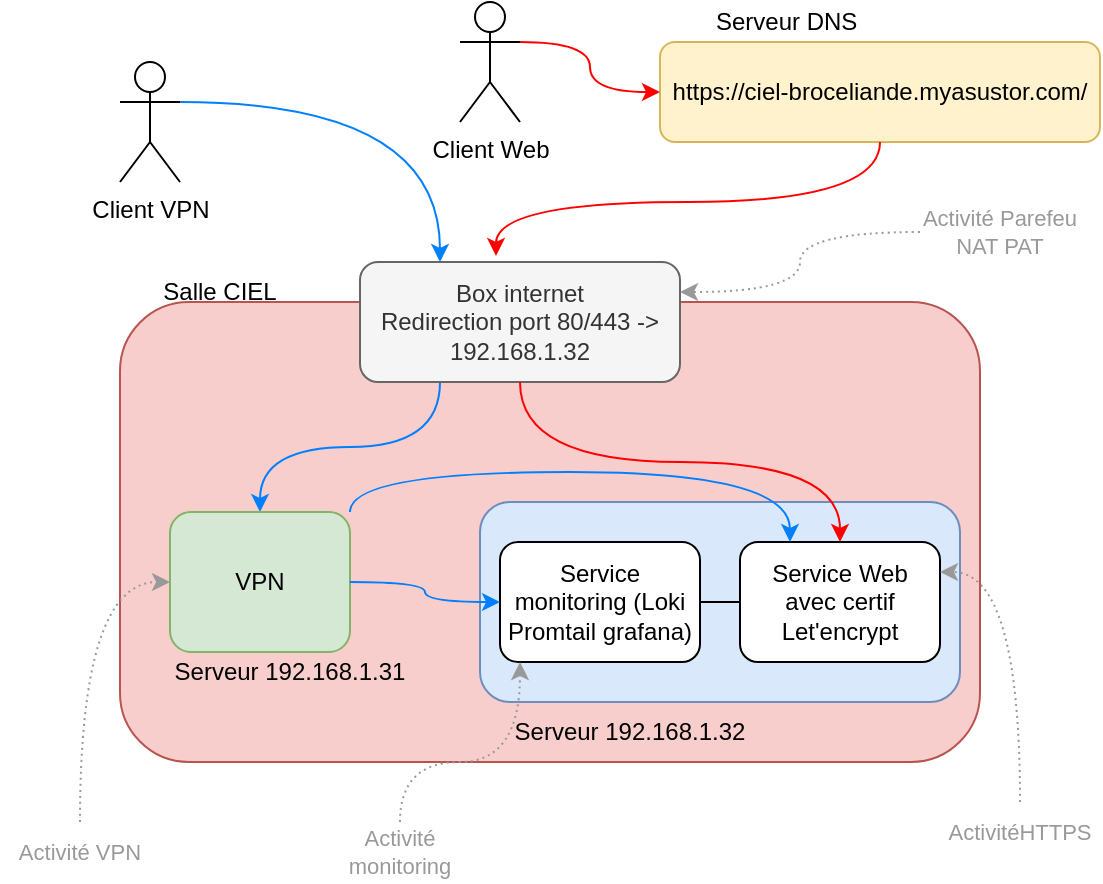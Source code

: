 <mxfile version="27.0.9">
  <diagram name="Page-1" id="F6rTub8u3rXOZypHAYAM">
    <mxGraphModel dx="1426" dy="875" grid="1" gridSize="10" guides="1" tooltips="1" connect="1" arrows="1" fold="1" page="1" pageScale="1" pageWidth="827" pageHeight="1169" math="0" shadow="0">
      <root>
        <mxCell id="0" />
        <mxCell id="1" parent="0" />
        <mxCell id="865cqsAQzJ0cCNuxNjLx-1" value="" style="rounded=1;whiteSpace=wrap;html=1;fillColor=#f8cecc;strokeColor=#b85450;" parent="1" vertex="1">
          <mxGeometry x="180" y="460" width="430" height="230" as="geometry" />
        </mxCell>
        <mxCell id="865cqsAQzJ0cCNuxNjLx-2" value="Salle CIEL" style="text;html=1;align=center;verticalAlign=middle;whiteSpace=wrap;rounded=0;" parent="1" vertex="1">
          <mxGeometry x="200" y="440" width="60" height="30" as="geometry" />
        </mxCell>
        <mxCell id="865cqsAQzJ0cCNuxNjLx-24" style="edgeStyle=orthogonalEdgeStyle;shape=connector;curved=1;rounded=0;orthogonalLoop=1;jettySize=auto;html=1;exitX=0.25;exitY=1;exitDx=0;exitDy=0;entryX=0.5;entryY=0;entryDx=0;entryDy=0;strokeColor=#007FFF;align=center;verticalAlign=middle;fontFamily=Helvetica;fontSize=11;fontColor=default;labelBackgroundColor=default;endArrow=classic;fillColor=#f8cecc;" parent="1" source="865cqsAQzJ0cCNuxNjLx-3" target="865cqsAQzJ0cCNuxNjLx-4" edge="1">
          <mxGeometry relative="1" as="geometry" />
        </mxCell>
        <mxCell id="865cqsAQzJ0cCNuxNjLx-3" value="Box internet&lt;br&gt;Redirection port 80/443 -&amp;gt; 192.168.1.32" style="rounded=1;whiteSpace=wrap;html=1;fillColor=#f5f5f5;fontColor=#333333;strokeColor=#666666;" parent="1" vertex="1">
          <mxGeometry x="300" y="440" width="160" height="60" as="geometry" />
        </mxCell>
        <mxCell id="865cqsAQzJ0cCNuxNjLx-13" value="" style="group" parent="1" vertex="1" connectable="0">
          <mxGeometry x="200" y="565" width="130" height="95" as="geometry" />
        </mxCell>
        <mxCell id="865cqsAQzJ0cCNuxNjLx-4" value="VPN" style="rounded=1;whiteSpace=wrap;html=1;fillColor=#d5e8d4;strokeColor=#82b366;" parent="865cqsAQzJ0cCNuxNjLx-13" vertex="1">
          <mxGeometry x="5" width="90" height="70" as="geometry" />
        </mxCell>
        <mxCell id="865cqsAQzJ0cCNuxNjLx-10" value="Serveur 192.168.1.31" style="text;html=1;align=center;verticalAlign=middle;whiteSpace=wrap;rounded=0;" parent="865cqsAQzJ0cCNuxNjLx-13" vertex="1">
          <mxGeometry y="65" width="130" height="30" as="geometry" />
        </mxCell>
        <mxCell id="865cqsAQzJ0cCNuxNjLx-14" value="" style="group" parent="1" vertex="1" connectable="0">
          <mxGeometry x="450" y="320" width="220" height="60" as="geometry" />
        </mxCell>
        <mxCell id="865cqsAQzJ0cCNuxNjLx-8" value="https://ciel-broceliande.myasustor.com/" style="rounded=1;whiteSpace=wrap;html=1;fillColor=#fff2cc;strokeColor=#d6b656;" parent="865cqsAQzJ0cCNuxNjLx-14" vertex="1">
          <mxGeometry y="10" width="220" height="50" as="geometry" />
        </mxCell>
        <mxCell id="865cqsAQzJ0cCNuxNjLx-11" value="Serveur DNS&amp;nbsp;" style="text;html=1;align=center;verticalAlign=middle;whiteSpace=wrap;rounded=0;" parent="865cqsAQzJ0cCNuxNjLx-14" vertex="1">
          <mxGeometry x="20" width="90" as="geometry" />
        </mxCell>
        <mxCell id="865cqsAQzJ0cCNuxNjLx-23" style="edgeStyle=orthogonalEdgeStyle;shape=connector;curved=1;rounded=0;orthogonalLoop=1;jettySize=auto;html=1;exitX=1;exitY=0.333;exitDx=0;exitDy=0;exitPerimeter=0;entryX=0.25;entryY=0;entryDx=0;entryDy=0;strokeColor=#007FFF;align=center;verticalAlign=middle;fontFamily=Helvetica;fontSize=11;fontColor=default;labelBackgroundColor=default;endArrow=classic;fillColor=#f8cecc;" parent="1" source="865cqsAQzJ0cCNuxNjLx-15" target="865cqsAQzJ0cCNuxNjLx-3" edge="1">
          <mxGeometry relative="1" as="geometry" />
        </mxCell>
        <mxCell id="865cqsAQzJ0cCNuxNjLx-15" value="Client VPN" style="shape=umlActor;verticalLabelPosition=bottom;verticalAlign=top;html=1;outlineConnect=0;" parent="1" vertex="1">
          <mxGeometry x="180" y="340" width="30" height="60" as="geometry" />
        </mxCell>
        <mxCell id="865cqsAQzJ0cCNuxNjLx-19" style="edgeStyle=orthogonalEdgeStyle;rounded=0;orthogonalLoop=1;jettySize=auto;html=1;exitX=1;exitY=0.333;exitDx=0;exitDy=0;exitPerimeter=0;entryX=0;entryY=0.5;entryDx=0;entryDy=0;curved=1;fillColor=#f8cecc;strokeColor=#FF0000;" parent="1" source="865cqsAQzJ0cCNuxNjLx-16" target="865cqsAQzJ0cCNuxNjLx-8" edge="1">
          <mxGeometry relative="1" as="geometry" />
        </mxCell>
        <mxCell id="865cqsAQzJ0cCNuxNjLx-16" value="Client Web" style="shape=umlActor;verticalLabelPosition=bottom;verticalAlign=top;html=1;outlineConnect=0;" parent="1" vertex="1">
          <mxGeometry x="350" y="310" width="30" height="60" as="geometry" />
        </mxCell>
        <mxCell id="865cqsAQzJ0cCNuxNjLx-20" style="edgeStyle=orthogonalEdgeStyle;shape=connector;curved=1;rounded=0;orthogonalLoop=1;jettySize=auto;html=1;exitX=0.5;exitY=1;exitDx=0;exitDy=0;entryX=0.425;entryY=-0.05;entryDx=0;entryDy=0;entryPerimeter=0;strokeColor=#FF0000;align=center;verticalAlign=middle;fontFamily=Helvetica;fontSize=11;fontColor=default;labelBackgroundColor=default;endArrow=classic;fillColor=#f8cecc;" parent="1" source="865cqsAQzJ0cCNuxNjLx-8" target="865cqsAQzJ0cCNuxNjLx-3" edge="1">
          <mxGeometry relative="1" as="geometry" />
        </mxCell>
        <mxCell id="865cqsAQzJ0cCNuxNjLx-22" value="" style="group" parent="1" vertex="1" connectable="0">
          <mxGeometry x="360" y="560" width="240" height="130" as="geometry" />
        </mxCell>
        <mxCell id="865cqsAQzJ0cCNuxNjLx-5" value="" style="rounded=1;whiteSpace=wrap;html=1;fillColor=#dae8fc;strokeColor=#6c8ebf;" parent="865cqsAQzJ0cCNuxNjLx-22" vertex="1">
          <mxGeometry width="240" height="100" as="geometry" />
        </mxCell>
        <mxCell id="865cqsAQzJ0cCNuxNjLx-6" value="Serveur 192.168.1.32" style="text;html=1;align=center;verticalAlign=middle;whiteSpace=wrap;rounded=0;" parent="865cqsAQzJ0cCNuxNjLx-22" vertex="1">
          <mxGeometry x="10" y="100" width="130" height="30" as="geometry" />
        </mxCell>
        <mxCell id="865cqsAQzJ0cCNuxNjLx-7" value="Service Web&lt;br&gt;avec certif&lt;br&gt;Let&#39;encrypt" style="rounded=1;whiteSpace=wrap;html=1;" parent="865cqsAQzJ0cCNuxNjLx-22" vertex="1">
          <mxGeometry x="130" y="20" width="100" height="60" as="geometry" />
        </mxCell>
        <mxCell id="wvbFLKVvN3ByKoDfKQVi-4" style="edgeStyle=orthogonalEdgeStyle;rounded=0;orthogonalLoop=1;jettySize=auto;html=1;exitX=1;exitY=0.5;exitDx=0;exitDy=0;entryX=0;entryY=0.5;entryDx=0;entryDy=0;endArrow=none;startFill=0;" edge="1" parent="865cqsAQzJ0cCNuxNjLx-22" source="865cqsAQzJ0cCNuxNjLx-9" target="865cqsAQzJ0cCNuxNjLx-7">
          <mxGeometry relative="1" as="geometry" />
        </mxCell>
        <mxCell id="865cqsAQzJ0cCNuxNjLx-9" value="Service monitoring (Loki Promtail grafana)" style="rounded=1;whiteSpace=wrap;html=1;" parent="865cqsAQzJ0cCNuxNjLx-22" vertex="1">
          <mxGeometry x="10" y="20" width="100" height="60" as="geometry" />
        </mxCell>
        <mxCell id="865cqsAQzJ0cCNuxNjLx-21" style="edgeStyle=orthogonalEdgeStyle;shape=connector;curved=1;rounded=0;orthogonalLoop=1;jettySize=auto;html=1;exitX=0.5;exitY=1;exitDx=0;exitDy=0;entryX=0.5;entryY=0;entryDx=0;entryDy=0;strokeColor=#FF0000;align=center;verticalAlign=middle;fontFamily=Helvetica;fontSize=11;fontColor=default;labelBackgroundColor=default;endArrow=classic;fillColor=#f8cecc;" parent="1" source="865cqsAQzJ0cCNuxNjLx-3" target="865cqsAQzJ0cCNuxNjLx-7" edge="1">
          <mxGeometry relative="1" as="geometry" />
        </mxCell>
        <mxCell id="865cqsAQzJ0cCNuxNjLx-25" style="edgeStyle=orthogonalEdgeStyle;shape=connector;curved=1;rounded=0;orthogonalLoop=1;jettySize=auto;html=1;exitX=1;exitY=0;exitDx=0;exitDy=0;entryX=0.25;entryY=0;entryDx=0;entryDy=0;strokeColor=#007FFF;align=center;verticalAlign=middle;fontFamily=Helvetica;fontSize=11;fontColor=default;labelBackgroundColor=default;endArrow=classic;fillColor=#f8cecc;" parent="1" source="865cqsAQzJ0cCNuxNjLx-4" target="865cqsAQzJ0cCNuxNjLx-7" edge="1">
          <mxGeometry relative="1" as="geometry" />
        </mxCell>
        <mxCell id="865cqsAQzJ0cCNuxNjLx-26" style="edgeStyle=orthogonalEdgeStyle;shape=connector;curved=1;rounded=0;orthogonalLoop=1;jettySize=auto;html=1;exitX=1;exitY=0.5;exitDx=0;exitDy=0;entryX=0;entryY=0.5;entryDx=0;entryDy=0;strokeColor=#007FFF;align=center;verticalAlign=middle;fontFamily=Helvetica;fontSize=11;fontColor=default;labelBackgroundColor=default;endArrow=classic;fillColor=#f8cecc;" parent="1" source="865cqsAQzJ0cCNuxNjLx-4" target="865cqsAQzJ0cCNuxNjLx-9" edge="1">
          <mxGeometry relative="1" as="geometry" />
        </mxCell>
        <mxCell id="865cqsAQzJ0cCNuxNjLx-31" style="edgeStyle=orthogonalEdgeStyle;shape=connector;curved=1;rounded=0;orthogonalLoop=1;jettySize=auto;html=1;entryX=1;entryY=0.25;entryDx=0;entryDy=0;strokeColor=#999999;align=center;verticalAlign=middle;fontFamily=Helvetica;fontSize=11;fontColor=default;labelBackgroundColor=default;endArrow=classic;fillColor=#f8cecc;dashed=1;dashPattern=1 2;" parent="1" source="865cqsAQzJ0cCNuxNjLx-30" target="865cqsAQzJ0cCNuxNjLx-3" edge="1">
          <mxGeometry relative="1" as="geometry" />
        </mxCell>
        <mxCell id="865cqsAQzJ0cCNuxNjLx-30" value="&lt;font style=&quot;color: rgb(153, 153, 153);&quot;&gt;Activité Parefeu NAT PAT&lt;/font&gt;" style="text;html=1;align=center;verticalAlign=middle;whiteSpace=wrap;rounded=0;fontFamily=Helvetica;fontSize=11;fontColor=default;labelBackgroundColor=default;" parent="1" vertex="1">
          <mxGeometry x="580" y="410" width="80" height="30" as="geometry" />
        </mxCell>
        <mxCell id="865cqsAQzJ0cCNuxNjLx-34" style="edgeStyle=orthogonalEdgeStyle;shape=connector;curved=1;rounded=0;orthogonalLoop=1;jettySize=auto;html=1;exitX=0.5;exitY=0;exitDx=0;exitDy=0;entryX=0;entryY=0.5;entryDx=0;entryDy=0;dashed=1;dashPattern=1 2;strokeColor=#999999;align=center;verticalAlign=middle;fontFamily=Helvetica;fontSize=11;fontColor=default;labelBackgroundColor=default;endArrow=classic;fillColor=#f8cecc;" parent="1" source="865cqsAQzJ0cCNuxNjLx-33" target="865cqsAQzJ0cCNuxNjLx-4" edge="1">
          <mxGeometry relative="1" as="geometry" />
        </mxCell>
        <mxCell id="865cqsAQzJ0cCNuxNjLx-33" value="&lt;font style=&quot;color: rgb(153, 153, 153);&quot;&gt;Activité VPN&lt;/font&gt;" style="text;html=1;align=center;verticalAlign=middle;whiteSpace=wrap;rounded=0;fontFamily=Helvetica;fontSize=11;fontColor=default;labelBackgroundColor=default;" parent="1" vertex="1">
          <mxGeometry x="120" y="720" width="80" height="30" as="geometry" />
        </mxCell>
        <mxCell id="865cqsAQzJ0cCNuxNjLx-36" style="edgeStyle=orthogonalEdgeStyle;shape=connector;curved=1;rounded=0;orthogonalLoop=1;jettySize=auto;html=1;exitX=0.5;exitY=0;exitDx=0;exitDy=0;entryX=1;entryY=0.25;entryDx=0;entryDy=0;dashed=1;dashPattern=1 2;strokeColor=#999999;align=center;verticalAlign=middle;fontFamily=Helvetica;fontSize=11;fontColor=default;labelBackgroundColor=default;endArrow=classic;fillColor=#f8cecc;" parent="1" source="865cqsAQzJ0cCNuxNjLx-35" target="865cqsAQzJ0cCNuxNjLx-7" edge="1">
          <mxGeometry relative="1" as="geometry" />
        </mxCell>
        <mxCell id="865cqsAQzJ0cCNuxNjLx-35" value="&lt;font style=&quot;color: rgb(153, 153, 153);&quot;&gt;ActivitéHTTPS&lt;/font&gt;" style="text;html=1;align=center;verticalAlign=middle;whiteSpace=wrap;rounded=0;fontFamily=Helvetica;fontSize=11;fontColor=default;labelBackgroundColor=default;" parent="1" vertex="1">
          <mxGeometry x="590" y="710" width="80" height="30" as="geometry" />
        </mxCell>
        <mxCell id="865cqsAQzJ0cCNuxNjLx-38" style="edgeStyle=orthogonalEdgeStyle;shape=connector;curved=1;rounded=0;orthogonalLoop=1;jettySize=auto;html=1;exitX=0.5;exitY=0;exitDx=0;exitDy=0;dashed=1;dashPattern=1 2;strokeColor=#999999;align=center;verticalAlign=middle;fontFamily=Helvetica;fontSize=11;fontColor=default;labelBackgroundColor=default;endArrow=classic;fillColor=#f8cecc;" parent="1" source="865cqsAQzJ0cCNuxNjLx-37" target="865cqsAQzJ0cCNuxNjLx-9" edge="1">
          <mxGeometry relative="1" as="geometry">
            <Array as="points">
              <mxPoint x="320" y="690" />
              <mxPoint x="380" y="690" />
            </Array>
          </mxGeometry>
        </mxCell>
        <mxCell id="865cqsAQzJ0cCNuxNjLx-37" value="&lt;font style=&quot;color: rgb(153, 153, 153);&quot;&gt;Activité monitoring&lt;/font&gt;" style="text;html=1;align=center;verticalAlign=middle;whiteSpace=wrap;rounded=0;fontFamily=Helvetica;fontSize=11;fontColor=default;labelBackgroundColor=default;" parent="1" vertex="1">
          <mxGeometry x="280" y="720" width="80" height="30" as="geometry" />
        </mxCell>
      </root>
    </mxGraphModel>
  </diagram>
</mxfile>
